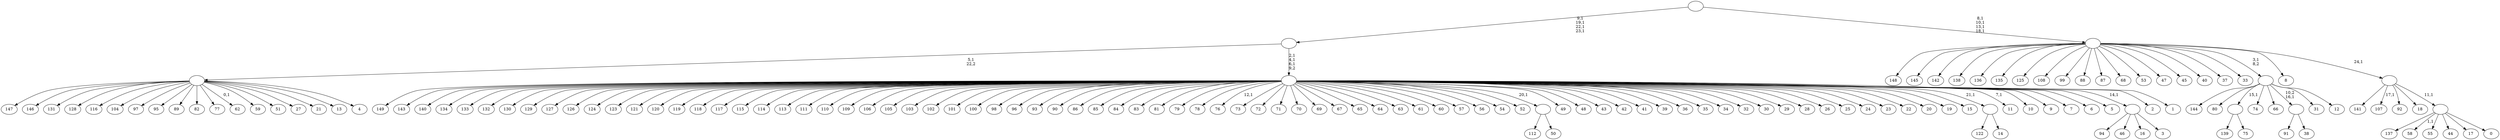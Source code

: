 digraph T {
	175 [label="149"]
	174 [label="148"]
	173 [label="147"]
	172 [label="146"]
	171 [label="145"]
	170 [label="144"]
	169 [label="143"]
	168 [label="142"]
	167 [label="141"]
	166 [label="140"]
	165 [label="139"]
	164 [label="138"]
	163 [label="137"]
	162 [label="136"]
	161 [label="135"]
	160 [label="134"]
	159 [label="133"]
	158 [label="132"]
	157 [label="131"]
	156 [label="130"]
	155 [label="129"]
	154 [label="128"]
	153 [label="127"]
	152 [label="126"]
	151 [label="125"]
	150 [label="124"]
	149 [label="123"]
	148 [label="122"]
	147 [label="121"]
	146 [label="120"]
	145 [label="119"]
	144 [label="118"]
	143 [label="117"]
	142 [label="116"]
	141 [label="115"]
	140 [label="114"]
	139 [label="113"]
	138 [label="112"]
	137 [label="111"]
	136 [label="110"]
	135 [label="109"]
	134 [label="108"]
	133 [label="107"]
	131 [label="106"]
	130 [label="105"]
	129 [label="104"]
	128 [label="103"]
	127 [label="102"]
	126 [label="101"]
	125 [label="100"]
	124 [label="99"]
	123 [label="98"]
	122 [label="97"]
	121 [label="96"]
	120 [label="95"]
	119 [label="94"]
	118 [label="93"]
	117 [label="92"]
	116 [label="91"]
	115 [label="90"]
	114 [label="89"]
	113 [label="88"]
	112 [label="87"]
	111 [label="86"]
	110 [label="85"]
	109 [label="84"]
	108 [label="83"]
	107 [label="82"]
	106 [label="81"]
	105 [label="80"]
	104 [label="79"]
	103 [label="78"]
	102 [label="77"]
	101 [label="76"]
	99 [label="75"]
	98 [label=""]
	97 [label="74"]
	96 [label="73"]
	95 [label="72"]
	94 [label="71"]
	93 [label="70"]
	92 [label="69"]
	91 [label="68"]
	90 [label="67"]
	89 [label="66"]
	88 [label="65"]
	87 [label="64"]
	86 [label="63"]
	85 [label="62"]
	83 [label="61"]
	82 [label="60"]
	81 [label="59"]
	80 [label="58"]
	78 [label="57"]
	77 [label="56"]
	76 [label="55"]
	75 [label="54"]
	74 [label="53"]
	73 [label="52"]
	72 [label="51"]
	71 [label="50"]
	70 [label=""]
	69 [label="49"]
	68 [label="48"]
	67 [label="47"]
	66 [label="46"]
	65 [label="45"]
	64 [label="44"]
	63 [label="43"]
	62 [label="42"]
	61 [label="41"]
	60 [label="40"]
	59 [label="39"]
	58 [label="38"]
	57 [label=""]
	56 [label="37"]
	55 [label="36"]
	54 [label="35"]
	53 [label="34"]
	52 [label="33"]
	51 [label="32"]
	50 [label="31"]
	49 [label="30"]
	48 [label="29"]
	47 [label="28"]
	46 [label="27"]
	45 [label="26"]
	44 [label="25"]
	43 [label="24"]
	42 [label="23"]
	41 [label="22"]
	40 [label="21"]
	39 [label="20"]
	38 [label="19"]
	37 [label="18"]
	36 [label="17"]
	35 [label="16"]
	34 [label="15"]
	33 [label="14"]
	32 [label=""]
	31 [label="13"]
	30 [label="12"]
	29 [label=""]
	28 [label="11"]
	26 [label="10"]
	25 [label="9"]
	24 [label="8"]
	23 [label="7"]
	22 [label="6"]
	21 [label="5"]
	20 [label="4"]
	19 [label=""]
	18 [label="3"]
	17 [label=""]
	16 [label="2"]
	15 [label="1"]
	14 [label=""]
	11 [label=""]
	7 [label="0"]
	6 [label=""]
	5 [label=""]
	4 [label=""]
	0 [label=""]
	98 -> 165 [label=""]
	98 -> 99 [label=""]
	70 -> 138 [label=""]
	70 -> 71 [label=""]
	57 -> 116 [label=""]
	57 -> 58 [label=""]
	32 -> 148 [label=""]
	32 -> 33 [label=""]
	29 -> 170 [label=""]
	29 -> 105 [label=""]
	29 -> 98 [label="15,1"]
	29 -> 97 [label=""]
	29 -> 89 [label=""]
	29 -> 57 [label="10,2\n16,1"]
	29 -> 50 [label=""]
	29 -> 30 [label=""]
	19 -> 85 [label="0,1"]
	19 -> 173 [label=""]
	19 -> 172 [label=""]
	19 -> 157 [label=""]
	19 -> 154 [label=""]
	19 -> 142 [label=""]
	19 -> 129 [label=""]
	19 -> 122 [label=""]
	19 -> 120 [label=""]
	19 -> 114 [label=""]
	19 -> 107 [label=""]
	19 -> 102 [label=""]
	19 -> 81 [label=""]
	19 -> 72 [label=""]
	19 -> 46 [label=""]
	19 -> 40 [label=""]
	19 -> 31 [label=""]
	19 -> 20 [label=""]
	17 -> 119 [label=""]
	17 -> 66 [label=""]
	17 -> 35 [label=""]
	17 -> 18 [label=""]
	14 -> 28 [label="7,1"]
	14 -> 101 [label="12,1"]
	14 -> 175 [label=""]
	14 -> 169 [label=""]
	14 -> 166 [label=""]
	14 -> 160 [label=""]
	14 -> 159 [label=""]
	14 -> 158 [label=""]
	14 -> 156 [label=""]
	14 -> 155 [label=""]
	14 -> 153 [label=""]
	14 -> 152 [label=""]
	14 -> 150 [label=""]
	14 -> 149 [label=""]
	14 -> 147 [label=""]
	14 -> 146 [label=""]
	14 -> 145 [label=""]
	14 -> 144 [label=""]
	14 -> 143 [label=""]
	14 -> 141 [label=""]
	14 -> 140 [label=""]
	14 -> 139 [label=""]
	14 -> 137 [label=""]
	14 -> 136 [label=""]
	14 -> 135 [label=""]
	14 -> 131 [label=""]
	14 -> 130 [label=""]
	14 -> 128 [label=""]
	14 -> 127 [label=""]
	14 -> 126 [label=""]
	14 -> 125 [label=""]
	14 -> 123 [label=""]
	14 -> 121 [label=""]
	14 -> 118 [label=""]
	14 -> 115 [label=""]
	14 -> 111 [label=""]
	14 -> 110 [label=""]
	14 -> 109 [label=""]
	14 -> 108 [label=""]
	14 -> 106 [label=""]
	14 -> 104 [label=""]
	14 -> 103 [label=""]
	14 -> 96 [label=""]
	14 -> 95 [label=""]
	14 -> 94 [label=""]
	14 -> 93 [label=""]
	14 -> 92 [label=""]
	14 -> 90 [label=""]
	14 -> 88 [label=""]
	14 -> 87 [label=""]
	14 -> 86 [label=""]
	14 -> 83 [label=""]
	14 -> 82 [label=""]
	14 -> 78 [label=""]
	14 -> 77 [label=""]
	14 -> 75 [label=""]
	14 -> 73 [label=""]
	14 -> 70 [label="20,1"]
	14 -> 69 [label=""]
	14 -> 68 [label=""]
	14 -> 63 [label=""]
	14 -> 62 [label=""]
	14 -> 61 [label=""]
	14 -> 59 [label=""]
	14 -> 55 [label=""]
	14 -> 54 [label=""]
	14 -> 53 [label=""]
	14 -> 51 [label=""]
	14 -> 49 [label=""]
	14 -> 48 [label=""]
	14 -> 47 [label=""]
	14 -> 45 [label=""]
	14 -> 44 [label=""]
	14 -> 43 [label=""]
	14 -> 42 [label=""]
	14 -> 41 [label=""]
	14 -> 39 [label=""]
	14 -> 38 [label=""]
	14 -> 34 [label=""]
	14 -> 32 [label="21,1"]
	14 -> 26 [label=""]
	14 -> 25 [label=""]
	14 -> 23 [label=""]
	14 -> 22 [label=""]
	14 -> 21 [label=""]
	14 -> 17 [label="14,1"]
	14 -> 16 [label=""]
	14 -> 15 [label=""]
	11 -> 14 [label="2,1\n4,1\n6,1\n9,2"]
	11 -> 19 [label="5,1\n22,2"]
	6 -> 80 [label="1,1"]
	6 -> 163 [label=""]
	6 -> 76 [label=""]
	6 -> 64 [label=""]
	6 -> 36 [label=""]
	6 -> 7 [label=""]
	5 -> 133 [label="17,1"]
	5 -> 167 [label=""]
	5 -> 117 [label=""]
	5 -> 37 [label=""]
	5 -> 6 [label="11,1"]
	4 -> 174 [label=""]
	4 -> 171 [label=""]
	4 -> 168 [label=""]
	4 -> 164 [label=""]
	4 -> 162 [label=""]
	4 -> 161 [label=""]
	4 -> 151 [label=""]
	4 -> 134 [label=""]
	4 -> 124 [label=""]
	4 -> 113 [label=""]
	4 -> 112 [label=""]
	4 -> 91 [label=""]
	4 -> 74 [label=""]
	4 -> 67 [label=""]
	4 -> 65 [label=""]
	4 -> 60 [label=""]
	4 -> 56 [label=""]
	4 -> 52 [label=""]
	4 -> 29 [label="3,1\n8,2"]
	4 -> 24 [label=""]
	4 -> 5 [label="24,1"]
	0 -> 4 [label="8,1\n10,1\n13,1\n18,1"]
	0 -> 11 [label="9,1\n19,1\n22,1\n23,1"]
}
